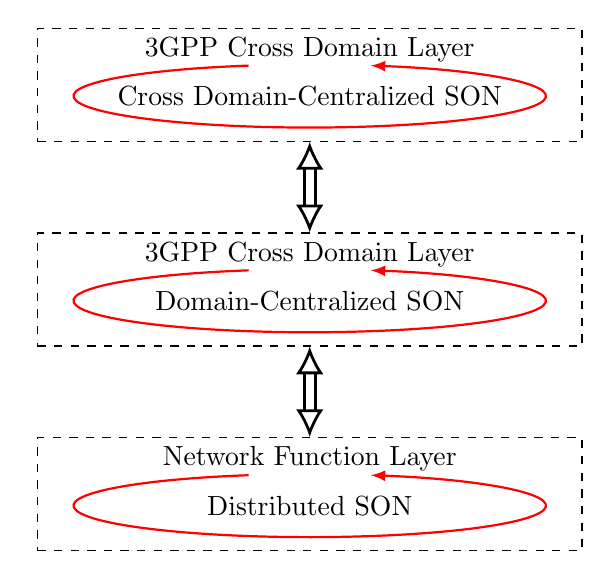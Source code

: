 \tikzset{
    partial ellipse/.style args={#1:#2:#3}{
        insert path={+ (#1:#3) arc (#1:#2:#3)}
    }
}

\begin{tikzpicture}
	\node (crossdomain) [draw, rectangle, dashed, align=center] at (0,0) {
		3GPP Cross Domain Layer \\
		\begin{tikzpicture} 
			\draw[thick, solid, red, -latex] (0,0) [partial ellipse=105:435:3cm and 0.4cm];
			\node at (0,0) {Cross Domain-Centralized SON};
		\end{tikzpicture}
	};

	\node (domain) [draw, rectangle, dashed, align=center] at (0,-2.6) {
		3GPP Cross Domain Layer \\
		\begin{tikzpicture} 
			\draw[thick, solid, red, -latex] (0,0) [partial ellipse=105:435:3cm and 0.4cm];
			\node at (0,0) {Domain-Centralized SON};
		\end{tikzpicture}
	};

	\node(nf) [draw, rectangle, dashed, align=center] at (0,-5.2) {
		Network Function Layer \\
		\begin{tikzpicture} 
			\draw[thick, solid, red, -latex] (0,0) [partial ellipse=105:435:3cm and 0.4cm];
			\node at (0,0) {Distributed SON};
		\end{tikzpicture}
	};

	\draw [line width=1pt, double distance=3pt, {Latex[width=10pt, length=10pt, open]}-{Latex[width=10pt, length=10pt, open]}] (crossdomain) -- (domain);
	\draw [line width=1pt, double distance=3pt, {Latex[width=10pt, length=10pt, open]}-{Latex[width=10pt, length=10pt, open]}] (domain) -- (nf);
\end{tikzpicture}

